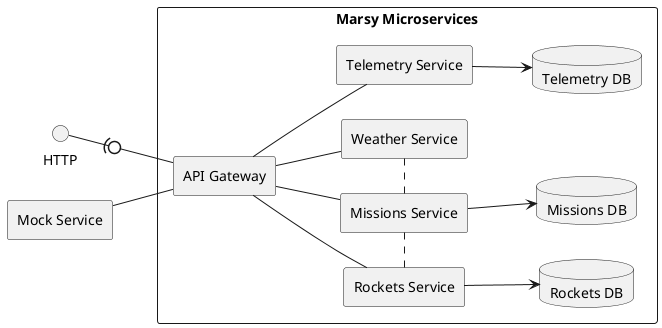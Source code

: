 @startuml
skinparam componentStyle rectangle
left to right direction


rectangle "Marsy Microservices" as backend {


    component "Missions Service" as s_mission     
    
    component "Rockets Service" as s_rocket
    component "Weather Service" as s_weather

    component "Telemetry Service" as s_telemtry

    component "API Gateway" as api_gateway

    database "Rockets DB" as db_rockets
    database "Missions DB" as db_missions
    database "Telemetry DB" as db_telemetry

    api_gateway -- s_mission
    api_gateway -- s_rocket
    api_gateway -- s_weather
    api_gateway -- s_telemtry

    s_mission .left. s_rocket
    s_mission .right. s_weather

    s_mission --> db_missions
    s_rocket --> db_rockets
    s_telemtry --> db_telemetry
}

component "Mock Service" as s_mock

s_mock -- api_gateway

api_gateway -u0)- HTTP


@enduml